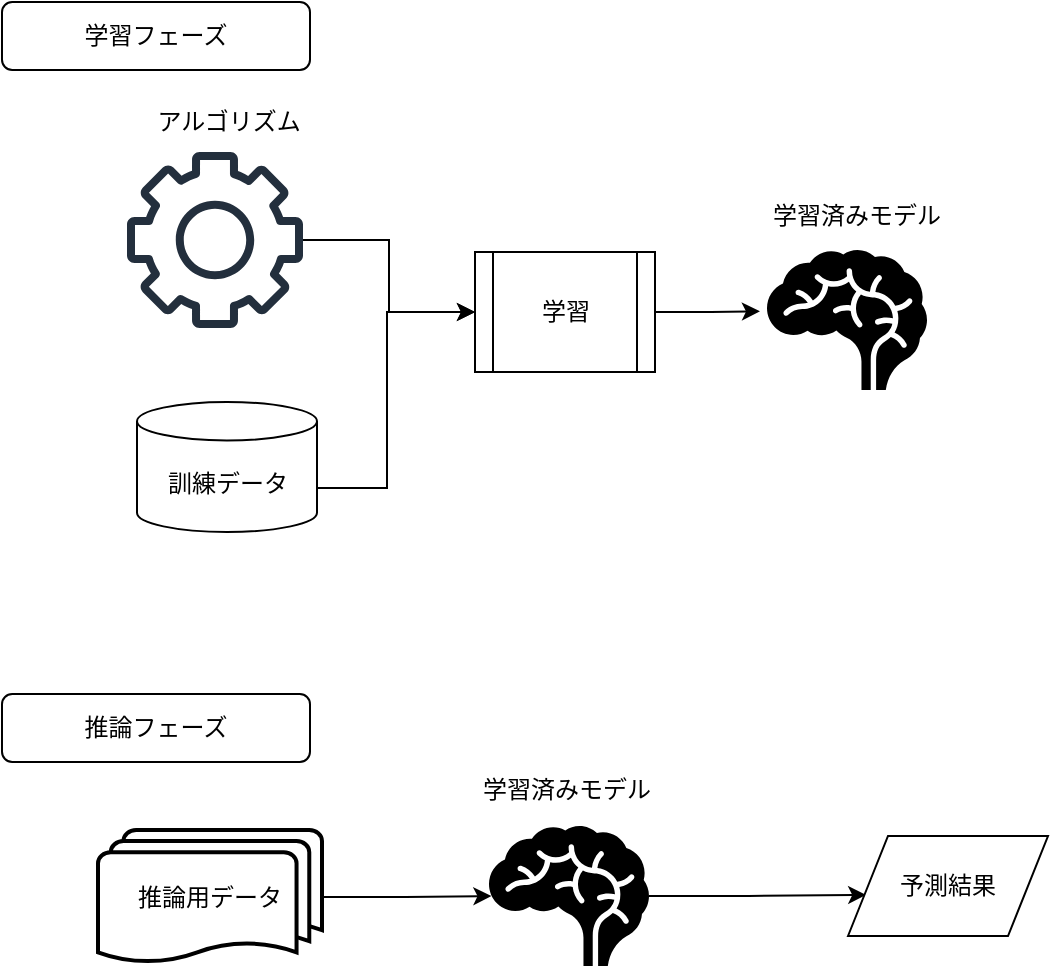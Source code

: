 <mxfile>
    <diagram id="sHc_wFPXRGP4sv5DglS8" name="Page-1">
        <mxGraphModel dx="1228" dy="116" grid="0" gridSize="10" guides="1" tooltips="1" connect="1" arrows="1" fold="1" page="1" pageScale="1" pageWidth="827" pageHeight="1169" math="0" shadow="0">
            <root>
                <mxCell id="0"/>
                <mxCell id="1" parent="0"/>
                <mxCell id="gdwEVVasBqk_ZRCRB2Q2-10" style="edgeStyle=orthogonalEdgeStyle;rounded=0;orthogonalLoop=1;jettySize=auto;html=1;entryX=0;entryY=0.5;entryDx=0;entryDy=0;movable=1;resizable=1;rotatable=1;deletable=1;editable=1;locked=0;connectable=1;fontStyle=1" parent="1" source="gdwEVVasBqk_ZRCRB2Q2-11" target="gdwEVVasBqk_ZRCRB2Q2-17" edge="1">
                    <mxGeometry relative="1" as="geometry">
                        <Array as="points">
                            <mxPoint x="241.5" y="1440"/>
                            <mxPoint x="241.5" y="1352"/>
                        </Array>
                    </mxGeometry>
                </mxCell>
                <mxCell id="gdwEVVasBqk_ZRCRB2Q2-11" value="訓練データ" style="shape=cylinder3;whiteSpace=wrap;html=1;boundedLbl=1;backgroundOutline=1;size=9.621;movable=1;resizable=1;rotatable=1;deletable=1;editable=1;locked=0;connectable=1;" parent="1" vertex="1">
                    <mxGeometry x="116.5" y="1397" width="90" height="65" as="geometry"/>
                </mxCell>
                <mxCell id="gdwEVVasBqk_ZRCRB2Q2-12" style="edgeStyle=orthogonalEdgeStyle;rounded=0;orthogonalLoop=1;jettySize=auto;html=1;entryX=0;entryY=0.5;entryDx=0;entryDy=0;movable=1;resizable=1;rotatable=1;deletable=1;editable=1;locked=0;connectable=1;fontStyle=1" parent="1" source="gdwEVVasBqk_ZRCRB2Q2-13" target="gdwEVVasBqk_ZRCRB2Q2-17" edge="1">
                    <mxGeometry relative="1" as="geometry"/>
                </mxCell>
                <mxCell id="gdwEVVasBqk_ZRCRB2Q2-13" value="" style="sketch=0;outlineConnect=0;fontColor=#232F3E;gradientColor=none;fillColor=#232F3D;strokeColor=none;dashed=0;verticalLabelPosition=bottom;verticalAlign=top;align=center;html=1;fontSize=12;fontStyle=0;aspect=fixed;pointerEvents=1;shape=mxgraph.aws4.gear;movable=1;resizable=1;rotatable=1;deletable=1;editable=1;locked=0;connectable=1;" parent="1" vertex="1">
                    <mxGeometry x="111.5" y="1272" width="88" height="88" as="geometry"/>
                </mxCell>
                <mxCell id="gdwEVVasBqk_ZRCRB2Q2-14" value="" style="shape=mxgraph.signs.healthcare.brain;html=1;pointerEvents=1;fillColor=#000000;strokeColor=none;verticalLabelPosition=bottom;verticalAlign=top;align=center;movable=1;resizable=1;rotatable=1;deletable=1;editable=1;locked=0;connectable=1;" parent="1" vertex="1">
                    <mxGeometry x="431.5" y="1321" width="80" height="70" as="geometry"/>
                </mxCell>
                <mxCell id="gdwEVVasBqk_ZRCRB2Q2-15" value="アルゴリズム" style="text;html=1;align=center;verticalAlign=middle;resizable=1;points=[];autosize=1;strokeColor=none;fillColor=none;movable=1;rotatable=1;deletable=1;editable=1;locked=0;connectable=1;" parent="1" vertex="1">
                    <mxGeometry x="111.5" y="1242" width="100" height="30" as="geometry"/>
                </mxCell>
                <mxCell id="gdwEVVasBqk_ZRCRB2Q2-16" value="学習済みモデル" style="text;html=1;align=center;verticalAlign=middle;resizable=1;points=[];autosize=1;strokeColor=none;fillColor=none;movable=1;rotatable=1;deletable=1;editable=1;locked=0;connectable=1;" parent="1" vertex="1">
                    <mxGeometry x="420.5" y="1289" width="110" height="30" as="geometry"/>
                </mxCell>
                <mxCell id="gdwEVVasBqk_ZRCRB2Q2-17" value="学習" style="shape=process;whiteSpace=wrap;html=1;backgroundOutline=1;movable=1;resizable=1;rotatable=1;deletable=1;editable=1;locked=0;connectable=1;" parent="1" vertex="1">
                    <mxGeometry x="285.5" y="1322" width="90" height="60" as="geometry"/>
                </mxCell>
                <mxCell id="gdwEVVasBqk_ZRCRB2Q2-18" style="edgeStyle=orthogonalEdgeStyle;rounded=0;orthogonalLoop=1;jettySize=auto;html=1;exitX=1;exitY=0.5;exitDx=0;exitDy=0;entryX=-0.044;entryY=0.438;entryDx=0;entryDy=0;entryPerimeter=0;movable=1;resizable=1;rotatable=1;deletable=1;editable=1;locked=0;connectable=1;fontStyle=1" parent="1" source="gdwEVVasBqk_ZRCRB2Q2-17" target="gdwEVVasBqk_ZRCRB2Q2-14" edge="1">
                    <mxGeometry relative="1" as="geometry">
                        <mxPoint x="391.5" y="1426" as="sourcePoint"/>
                        <mxPoint x="421.5" y="1392" as="targetPoint"/>
                    </mxGeometry>
                </mxCell>
                <mxCell id="wrHmRAw8vj289W4iR1oa-15" style="edgeStyle=orthogonalEdgeStyle;rounded=0;orthogonalLoop=1;jettySize=auto;html=1;entryX=0.091;entryY=0.589;entryDx=0;entryDy=0;entryPerimeter=0;movable=1;resizable=1;rotatable=1;deletable=1;editable=1;locked=0;connectable=1;fontStyle=1" parent="1" source="wrHmRAw8vj289W4iR1oa-1" target="wrHmRAw8vj289W4iR1oa-12" edge="1">
                    <mxGeometry relative="1" as="geometry"/>
                </mxCell>
                <mxCell id="wrHmRAw8vj289W4iR1oa-1" value="" style="shape=mxgraph.signs.healthcare.brain;html=1;pointerEvents=1;fillColor=#000000;strokeColor=none;verticalLabelPosition=bottom;verticalAlign=top;align=center;movable=1;resizable=1;rotatable=1;deletable=1;editable=1;locked=0;connectable=1;" parent="1" vertex="1">
                    <mxGeometry x="292.5" y="1609" width="80" height="70" as="geometry"/>
                </mxCell>
                <mxCell id="wrHmRAw8vj289W4iR1oa-2" value="学習済みモデル" style="text;html=1;align=center;verticalAlign=middle;resizable=1;points=[];autosize=1;strokeColor=none;fillColor=none;movable=1;rotatable=1;deletable=1;editable=1;locked=0;connectable=1;" parent="1" vertex="1">
                    <mxGeometry x="275.5" y="1576" width="110" height="30" as="geometry"/>
                </mxCell>
                <mxCell id="wrHmRAw8vj289W4iR1oa-3" value="学習フェーズ" style="rounded=1;whiteSpace=wrap;html=1;movable=1;resizable=1;rotatable=1;deletable=1;editable=1;locked=0;connectable=1;" parent="1" vertex="1">
                    <mxGeometry x="49" y="1197" width="154" height="34" as="geometry"/>
                </mxCell>
                <mxCell id="wrHmRAw8vj289W4iR1oa-4" value="推論フェーズ" style="rounded=1;whiteSpace=wrap;html=1;movable=1;resizable=1;rotatable=1;deletable=1;editable=1;locked=0;connectable=1;" parent="1" vertex="1">
                    <mxGeometry x="49" y="1543" width="154" height="34" as="geometry"/>
                </mxCell>
                <mxCell id="wrHmRAw8vj289W4iR1oa-14" style="edgeStyle=orthogonalEdgeStyle;rounded=0;orthogonalLoop=1;jettySize=auto;html=1;entryX=0.015;entryY=0.5;entryDx=0;entryDy=0;entryPerimeter=0;movable=1;resizable=1;rotatable=1;deletable=1;editable=1;locked=0;connectable=1;fontStyle=1" parent="1" source="wrHmRAw8vj289W4iR1oa-11" target="wrHmRAw8vj289W4iR1oa-1" edge="1">
                    <mxGeometry relative="1" as="geometry"/>
                </mxCell>
                <mxCell id="wrHmRAw8vj289W4iR1oa-11" value="推論用データ" style="strokeWidth=2;html=1;shape=mxgraph.flowchart.multi-document;whiteSpace=wrap;movable=1;resizable=1;rotatable=1;deletable=1;editable=1;locked=0;connectable=1;" parent="1" vertex="1">
                    <mxGeometry x="97" y="1611" width="112" height="67" as="geometry"/>
                </mxCell>
                <mxCell id="wrHmRAw8vj289W4iR1oa-12" value="予測結果" style="shape=parallelogram;perimeter=parallelogramPerimeter;whiteSpace=wrap;html=1;dashed=0;movable=1;resizable=1;rotatable=1;deletable=1;editable=1;locked=0;connectable=1;" parent="1" vertex="1">
                    <mxGeometry x="472" y="1614" width="100" height="50" as="geometry"/>
                </mxCell>
            </root>
        </mxGraphModel>
    </diagram>
</mxfile>